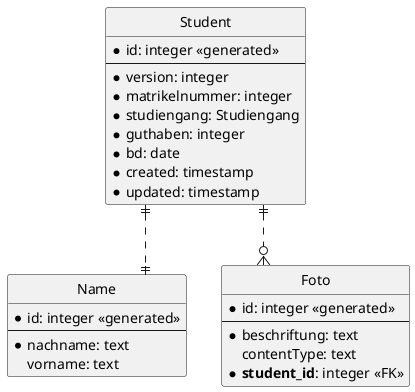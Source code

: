 ' Copyright (C) 2019 - present Juergen Zimmermann, Hochschule Karlsruhe
'
' This program is free software: you can redistribute it and/or modify
' it under the terms of the GNU General Public License as published by
' the Free Software Foundation, either version 3 of the License, or
' (at your option) any later version.
'
' This program is distributed in the hope that it will be useful,
' but WITHOUT ANY WARRANTY; without even the implied warranty of
' MERCHANTABILITY or FITNESS FOR A PARTICULAR PURPOSE.  See the
' GNU General Public License for more details.
'
' You should have received a copy of the GNU General Public License
' along with this program.  If not, see <https://www.gnu.org/licenses/>.

' Preview durch <Alt>d

@startuml ER Diagramm

' hide the spot
hide circle

' evtl. Prbleme mit Kraehenfuessen vermeiden
skinparam linetype ortho

entity "Student" {
  * id: integer <<generated>>
  --
  * version: integer
  * matrikelnummer: integer
  * studiengang: Studiengang
  * guthaben: integer
  * bd: date
  * created: timestamp
  * updated: timestamp
}

entity "Name" {
  * id: integer <<generated>>
  --
  * nachname: text
    vorname: text
}

entity "Foto" {
  * id: integer <<generated>>
  --
  * beschriftung: text
    contentType: text
  * **student_id**: integer <<FK>>
}

Student ||..|| Name
Student ||..o{ Foto


@enduml
